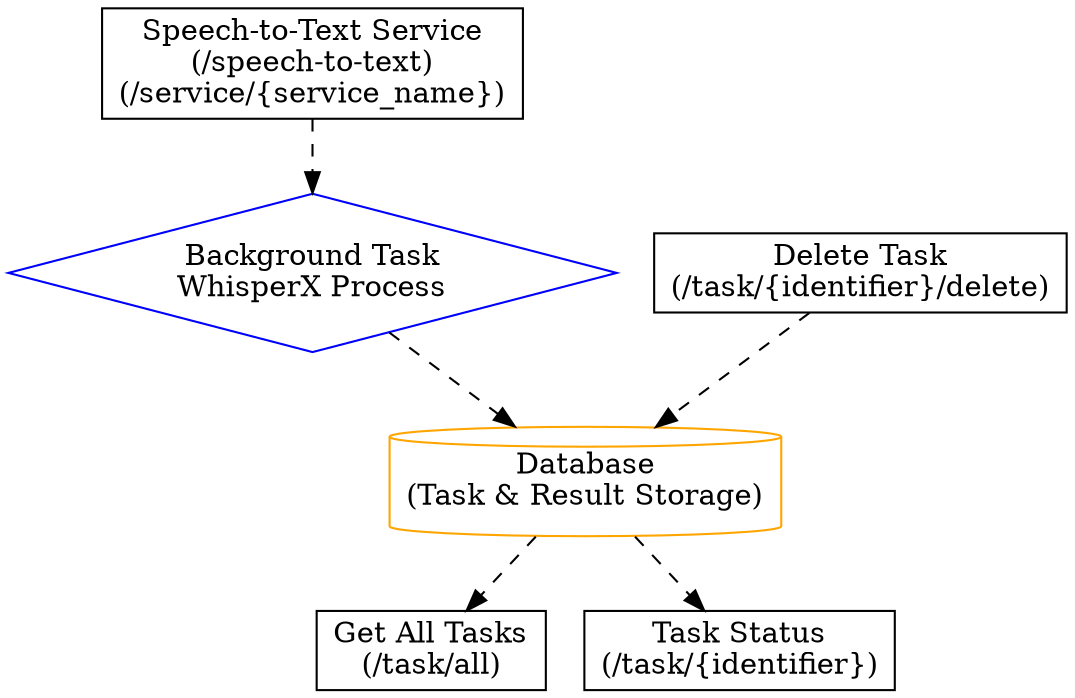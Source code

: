 digraph FastAPI_Services {
    node [shape=box];

    Speech_to_text -> Background_Task [style=dashed];

    Background_Task -> Database [style=dashed];
    
    Database -> Get_All_Tasks [style=dashed];
    Database -> Get_Task_Status [style=dashed];
    Delete_Task -> Database [style=dashed];

    Speech_to_text [label="Speech-to-Text Service\n(/speech-to-text)\n(/service/{service_name})"];
    
    Background_Task [shape=diamond, color=blue, label="Background Task\nWhisperX Process"];
    Get_All_Tasks [label="Get All Tasks\n(/task/all)"];
    Get_Task_Status [label="Task Status\n(/task/{identifier})"];
    Delete_Task [label="Delete Task\n(/task/{identifier}/delete)"];

    Database [shape=cylinder, color=orange, label="Database\n(Task & Result Storage)"];
}
